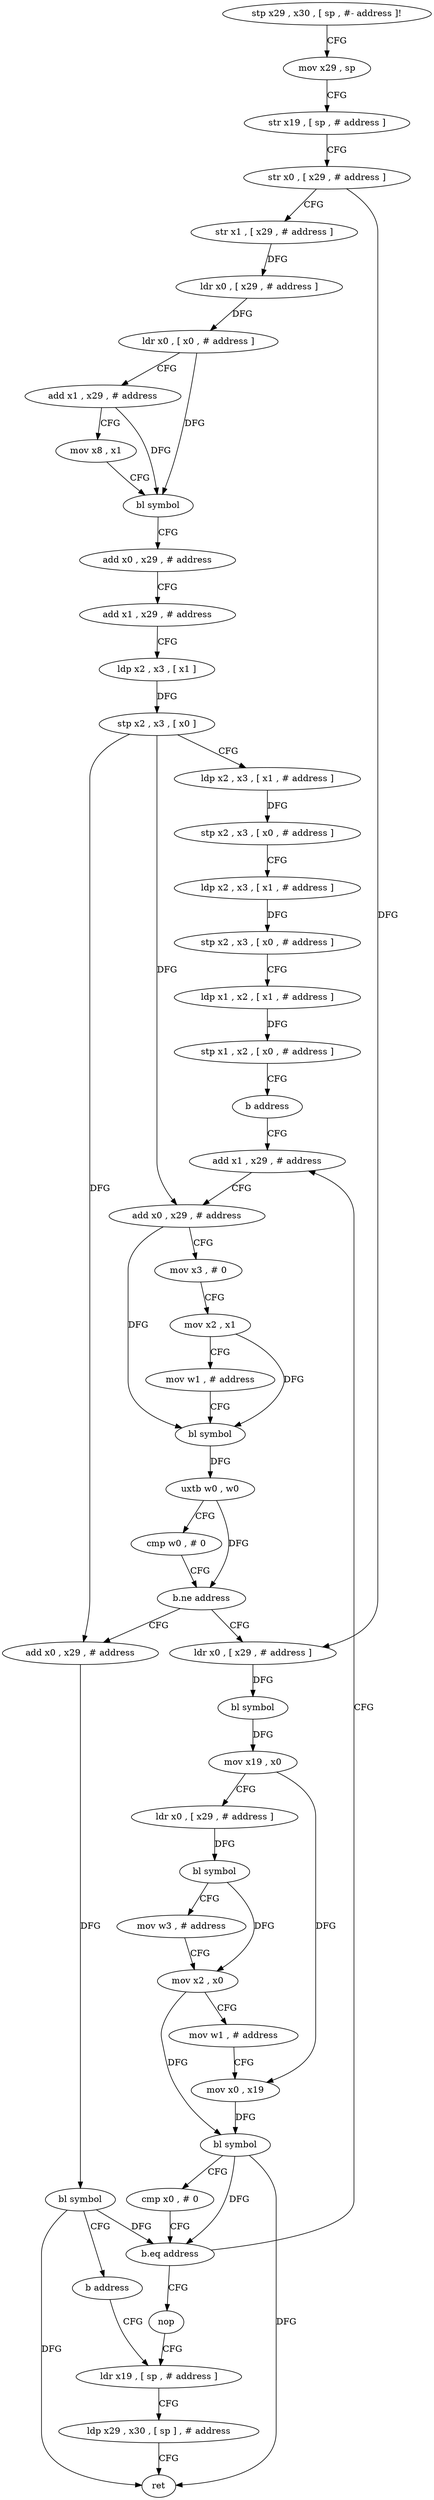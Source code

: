 digraph "func" {
"95060" [label = "stp x29 , x30 , [ sp , #- address ]!" ]
"95064" [label = "mov x29 , sp" ]
"95068" [label = "str x19 , [ sp , # address ]" ]
"95072" [label = "str x0 , [ x29 , # address ]" ]
"95076" [label = "str x1 , [ x29 , # address ]" ]
"95080" [label = "ldr x0 , [ x29 , # address ]" ]
"95084" [label = "ldr x0 , [ x0 , # address ]" ]
"95088" [label = "add x1 , x29 , # address" ]
"95092" [label = "mov x8 , x1" ]
"95096" [label = "bl symbol" ]
"95100" [label = "add x0 , x29 , # address" ]
"95104" [label = "add x1 , x29 , # address" ]
"95108" [label = "ldp x2 , x3 , [ x1 ]" ]
"95112" [label = "stp x2 , x3 , [ x0 ]" ]
"95116" [label = "ldp x2 , x3 , [ x1 , # address ]" ]
"95120" [label = "stp x2 , x3 , [ x0 , # address ]" ]
"95124" [label = "ldp x2 , x3 , [ x1 , # address ]" ]
"95128" [label = "stp x2 , x3 , [ x0 , # address ]" ]
"95132" [label = "ldp x1 , x2 , [ x1 , # address ]" ]
"95136" [label = "stp x1 , x2 , [ x0 , # address ]" ]
"95140" [label = "b address" ]
"95192" [label = "add x1 , x29 , # address" ]
"95196" [label = "add x0 , x29 , # address" ]
"95200" [label = "mov x3 , # 0" ]
"95204" [label = "mov x2 , x1" ]
"95208" [label = "mov w1 , # address" ]
"95212" [label = "bl symbol" ]
"95216" [label = "uxtb w0 , w0" ]
"95220" [label = "cmp w0 , # 0" ]
"95224" [label = "b.ne address" ]
"95144" [label = "ldr x0 , [ x29 , # address ]" ]
"95228" [label = "add x0 , x29 , # address" ]
"95148" [label = "bl symbol" ]
"95152" [label = "mov x19 , x0" ]
"95156" [label = "ldr x0 , [ x29 , # address ]" ]
"95160" [label = "bl symbol" ]
"95164" [label = "mov w3 , # address" ]
"95168" [label = "mov x2 , x0" ]
"95172" [label = "mov w1 , # address" ]
"95176" [label = "mov x0 , x19" ]
"95180" [label = "bl symbol" ]
"95184" [label = "cmp x0 , # 0" ]
"95188" [label = "b.eq address" ]
"95240" [label = "nop" ]
"95232" [label = "bl symbol" ]
"95236" [label = "b address" ]
"95244" [label = "ldr x19 , [ sp , # address ]" ]
"95248" [label = "ldp x29 , x30 , [ sp ] , # address" ]
"95252" [label = "ret" ]
"95060" -> "95064" [ label = "CFG" ]
"95064" -> "95068" [ label = "CFG" ]
"95068" -> "95072" [ label = "CFG" ]
"95072" -> "95076" [ label = "CFG" ]
"95072" -> "95144" [ label = "DFG" ]
"95076" -> "95080" [ label = "DFG" ]
"95080" -> "95084" [ label = "DFG" ]
"95084" -> "95088" [ label = "CFG" ]
"95084" -> "95096" [ label = "DFG" ]
"95088" -> "95092" [ label = "CFG" ]
"95088" -> "95096" [ label = "DFG" ]
"95092" -> "95096" [ label = "CFG" ]
"95096" -> "95100" [ label = "CFG" ]
"95100" -> "95104" [ label = "CFG" ]
"95104" -> "95108" [ label = "CFG" ]
"95108" -> "95112" [ label = "DFG" ]
"95112" -> "95116" [ label = "CFG" ]
"95112" -> "95196" [ label = "DFG" ]
"95112" -> "95228" [ label = "DFG" ]
"95116" -> "95120" [ label = "DFG" ]
"95120" -> "95124" [ label = "CFG" ]
"95124" -> "95128" [ label = "DFG" ]
"95128" -> "95132" [ label = "CFG" ]
"95132" -> "95136" [ label = "DFG" ]
"95136" -> "95140" [ label = "CFG" ]
"95140" -> "95192" [ label = "CFG" ]
"95192" -> "95196" [ label = "CFG" ]
"95196" -> "95200" [ label = "CFG" ]
"95196" -> "95212" [ label = "DFG" ]
"95200" -> "95204" [ label = "CFG" ]
"95204" -> "95208" [ label = "CFG" ]
"95204" -> "95212" [ label = "DFG" ]
"95208" -> "95212" [ label = "CFG" ]
"95212" -> "95216" [ label = "DFG" ]
"95216" -> "95220" [ label = "CFG" ]
"95216" -> "95224" [ label = "DFG" ]
"95220" -> "95224" [ label = "CFG" ]
"95224" -> "95144" [ label = "CFG" ]
"95224" -> "95228" [ label = "CFG" ]
"95144" -> "95148" [ label = "DFG" ]
"95228" -> "95232" [ label = "DFG" ]
"95148" -> "95152" [ label = "DFG" ]
"95152" -> "95156" [ label = "CFG" ]
"95152" -> "95176" [ label = "DFG" ]
"95156" -> "95160" [ label = "DFG" ]
"95160" -> "95164" [ label = "CFG" ]
"95160" -> "95168" [ label = "DFG" ]
"95164" -> "95168" [ label = "CFG" ]
"95168" -> "95172" [ label = "CFG" ]
"95168" -> "95180" [ label = "DFG" ]
"95172" -> "95176" [ label = "CFG" ]
"95176" -> "95180" [ label = "DFG" ]
"95180" -> "95184" [ label = "CFG" ]
"95180" -> "95188" [ label = "DFG" ]
"95180" -> "95252" [ label = "DFG" ]
"95184" -> "95188" [ label = "CFG" ]
"95188" -> "95240" [ label = "CFG" ]
"95188" -> "95192" [ label = "CFG" ]
"95240" -> "95244" [ label = "CFG" ]
"95232" -> "95236" [ label = "CFG" ]
"95232" -> "95188" [ label = "DFG" ]
"95232" -> "95252" [ label = "DFG" ]
"95236" -> "95244" [ label = "CFG" ]
"95244" -> "95248" [ label = "CFG" ]
"95248" -> "95252" [ label = "CFG" ]
}
